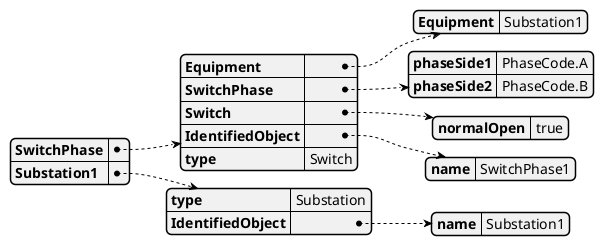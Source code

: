 @startjson
{
  "SwitchPhase": {
    "Equipment": {
      "Equipment": 
        "Substation1"
      
    },
    "SwitchPhase": {
      "phaseSide1": 
        "PhaseCode.A"
      ,
      "phaseSide2": 
        "PhaseCode.B"
      
    },
    "Switch": {
      "normalOpen": 
        "true"
      
    },
    "IdentifiedObject": {
      "name": 
        "SwitchPhase1"
      
    },
    "type": 
      "Switch"
    
  },
  "Substation1": {
    "type": 
      "Substation"
    ,
    "IdentifiedObject": {
      "name": 
        "Substation1"
      
    }
  }
}
@endjson